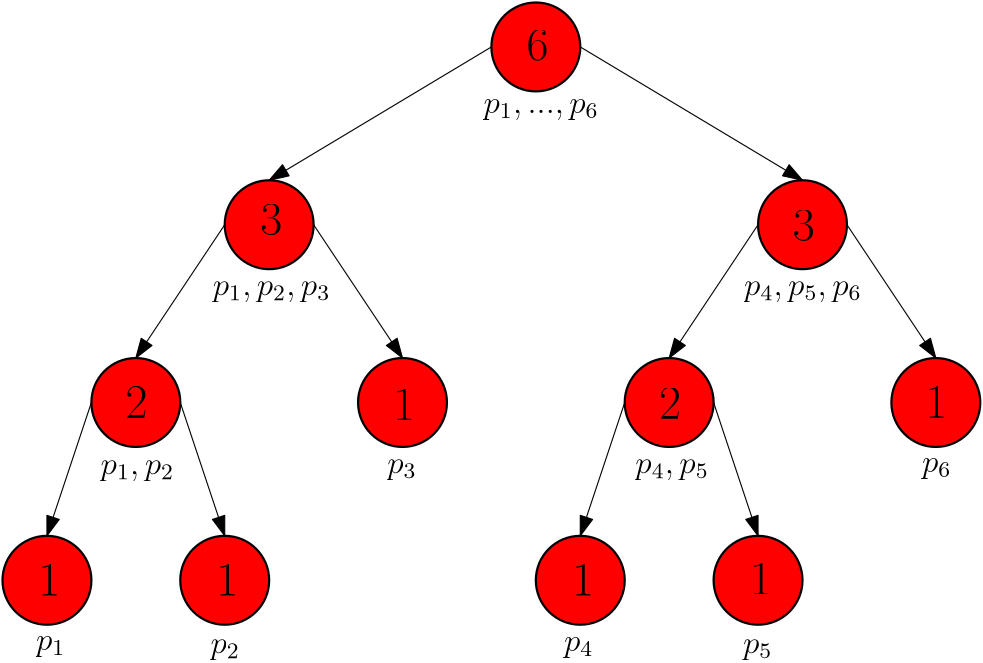 <?xml version="1.0"?>
<!DOCTYPE ipe SYSTEM "ipe.dtd">
<ipe version="70107" creator="Ipe 7.2.2">
<info created="D:20160305105738" modified="D:20160305113350"/>
<ipestyle name="basic">
<symbol name="arrow/arc(spx)">
<path stroke="sym-stroke" fill="sym-stroke" pen="sym-pen">
0 0 m
-1 0.333 l
-1 -0.333 l
h
</path>
</symbol>
<symbol name="arrow/farc(spx)">
<path stroke="sym-stroke" fill="white" pen="sym-pen">
0 0 m
-1 0.333 l
-1 -0.333 l
h
</path>
</symbol>
<symbol name="arrow/ptarc(spx)">
<path stroke="sym-stroke" fill="sym-stroke" pen="sym-pen">
0 0 m
-1 0.333 l
-0.8 0 l
-1 -0.333 l
h
</path>
</symbol>
<symbol name="arrow/fptarc(spx)">
<path stroke="sym-stroke" fill="white" pen="sym-pen">
0 0 m
-1 0.333 l
-0.8 0 l
-1 -0.333 l
h
</path>
</symbol>
<symbol name="mark/circle(sx)" transformations="translations">
<path fill="sym-stroke">
0.6 0 0 0.6 0 0 e
0.4 0 0 0.4 0 0 e
</path>
</symbol>
<symbol name="mark/disk(sx)" transformations="translations">
<path fill="sym-stroke">
0.6 0 0 0.6 0 0 e
</path>
</symbol>
<symbol name="mark/fdisk(sfx)" transformations="translations">
<group>
<path fill="sym-fill">
0.5 0 0 0.5 0 0 e
</path>
<path fill="sym-stroke" fillrule="eofill">
0.6 0 0 0.6 0 0 e
0.4 0 0 0.4 0 0 e
</path>
</group>
</symbol>
<symbol name="mark/box(sx)" transformations="translations">
<path fill="sym-stroke" fillrule="eofill">
-0.6 -0.6 m
0.6 -0.6 l
0.6 0.6 l
-0.6 0.6 l
h
-0.4 -0.4 m
0.4 -0.4 l
0.4 0.4 l
-0.4 0.4 l
h
</path>
</symbol>
<symbol name="mark/square(sx)" transformations="translations">
<path fill="sym-stroke">
-0.6 -0.6 m
0.6 -0.6 l
0.6 0.6 l
-0.6 0.6 l
h
</path>
</symbol>
<symbol name="mark/fsquare(sfx)" transformations="translations">
<group>
<path fill="sym-fill">
-0.5 -0.5 m
0.5 -0.5 l
0.5 0.5 l
-0.5 0.5 l
h
</path>
<path fill="sym-stroke" fillrule="eofill">
-0.6 -0.6 m
0.6 -0.6 l
0.6 0.6 l
-0.6 0.6 l
h
-0.4 -0.4 m
0.4 -0.4 l
0.4 0.4 l
-0.4 0.4 l
h
</path>
</group>
</symbol>
<symbol name="mark/cross(sx)" transformations="translations">
<group>
<path fill="sym-stroke">
-0.43 -0.57 m
0.57 0.43 l
0.43 0.57 l
-0.57 -0.43 l
h
</path>
<path fill="sym-stroke">
-0.43 0.57 m
0.57 -0.43 l
0.43 -0.57 l
-0.57 0.43 l
h
</path>
</group>
</symbol>
<symbol name="arrow/fnormal(spx)">
<path stroke="sym-stroke" fill="white" pen="sym-pen">
0 0 m
-1 0.333 l
-1 -0.333 l
h
</path>
</symbol>
<symbol name="arrow/pointed(spx)">
<path stroke="sym-stroke" fill="sym-stroke" pen="sym-pen">
0 0 m
-1 0.333 l
-0.8 0 l
-1 -0.333 l
h
</path>
</symbol>
<symbol name="arrow/fpointed(spx)">
<path stroke="sym-stroke" fill="white" pen="sym-pen">
0 0 m
-1 0.333 l
-0.8 0 l
-1 -0.333 l
h
</path>
</symbol>
<symbol name="arrow/linear(spx)">
<path stroke="sym-stroke" pen="sym-pen">
-1 0.333 m
0 0 l
-1 -0.333 l
</path>
</symbol>
<symbol name="arrow/fdouble(spx)">
<path stroke="sym-stroke" fill="white" pen="sym-pen">
0 0 m
-1 0.333 l
-1 -0.333 l
h
-1 0 m
-2 0.333 l
-2 -0.333 l
h
</path>
</symbol>
<symbol name="arrow/double(spx)">
<path stroke="sym-stroke" fill="sym-stroke" pen="sym-pen">
0 0 m
-1 0.333 l
-1 -0.333 l
h
-1 0 m
-2 0.333 l
-2 -0.333 l
h
</path>
</symbol>
<pen name="heavier" value="0.8"/>
<pen name="fat" value="1.2"/>
<pen name="ultrafat" value="2"/>
<symbolsize name="large" value="5"/>
<symbolsize name="small" value="2"/>
<symbolsize name="tiny" value="1.1"/>
<arrowsize name="large" value="10"/>
<arrowsize name="small" value="5"/>
<arrowsize name="tiny" value="3"/>
<color name="red" value="1 0 0"/>
<color name="green" value="0 1 0"/>
<color name="blue" value="0 0 1"/>
<color name="yellow" value="1 1 0"/>
<color name="orange" value="1 0.647 0"/>
<color name="gold" value="1 0.843 0"/>
<color name="purple" value="0.627 0.125 0.941"/>
<color name="gray" value="0.745"/>
<color name="brown" value="0.647 0.165 0.165"/>
<color name="navy" value="0 0 0.502"/>
<color name="pink" value="1 0.753 0.796"/>
<color name="seagreen" value="0.18 0.545 0.341"/>
<color name="turquoise" value="0.251 0.878 0.816"/>
<color name="violet" value="0.933 0.51 0.933"/>
<color name="darkblue" value="0 0 0.545"/>
<color name="darkcyan" value="0 0.545 0.545"/>
<color name="darkgray" value="0.663"/>
<color name="darkgreen" value="0 0.392 0"/>
<color name="darkmagenta" value="0.545 0 0.545"/>
<color name="darkorange" value="1 0.549 0"/>
<color name="darkred" value="0.545 0 0"/>
<color name="lightblue" value="0.678 0.847 0.902"/>
<color name="lightcyan" value="0.878 1 1"/>
<color name="lightgray" value="0.827"/>
<color name="lightgreen" value="0.565 0.933 0.565"/>
<color name="lightyellow" value="1 1 0.878"/>
<dashstyle name="dashed" value="[4] 0"/>
<dashstyle name="dotted" value="[1 3] 0"/>
<dashstyle name="dash dotted" value="[4 2 1 2] 0"/>
<dashstyle name="dash dot dotted" value="[4 2 1 2 1 2] 0"/>
<textsize name="large" value="\large"/>
<textsize name="Large" value="\Large"/>
<textsize name="LARGE" value="\LARGE"/>
<textsize name="huge" value="\huge"/>
<textsize name="Huge" value="\Huge"/>
<textsize name="small" value="\small"/>
<textsize name="footnote" value="\footnotesize"/>
<textsize name="tiny" value="\tiny"/>
<textstyle name="center" begin="\begin{center}" end="\end{center}"/>
<textstyle name="itemize" begin="\begin{itemize}" end="\end{itemize}"/>
<textstyle name="item" begin="\begin{itemize}\item{}" end="\end{itemize}"/>
<gridsize name="4 pts" value="4"/>
<gridsize name="8 pts (~3 mm)" value="8"/>
<gridsize name="16 pts (~6 mm)" value="16"/>
<gridsize name="32 pts (~12 mm)" value="32"/>
<gridsize name="10 pts (~3.5 mm)" value="10"/>
<gridsize name="20 pts (~7 mm)" value="20"/>
<gridsize name="14 pts (~5 mm)" value="14"/>
<gridsize name="28 pts (~10 mm)" value="28"/>
<gridsize name="56 pts (~20 mm)" value="56"/>
<anglesize name="90 deg" value="90"/>
<anglesize name="60 deg" value="60"/>
<anglesize name="45 deg" value="45"/>
<anglesize name="30 deg" value="30"/>
<anglesize name="22.5 deg" value="22.5"/>
<opacity name="10%" value="0.1"/>
<opacity name="30%" value="0.3"/>
<opacity name="50%" value="0.5"/>
<opacity name="75%" value="0.75"/>
<tiling name="falling" angle="-60" step="4" width="1"/>
<tiling name="rising" angle="30" step="4" width="1"/>
</ipestyle>
<page>
<layer name="alpha"/>
<view layers="alpha" active="alpha"/>
<path layer="alpha" stroke="black" fill="red" pen="heavier">
16 0 0 16 320 736 e
</path>
<path stroke="black" fill="red" pen="heavier">
16 0 0 16 224 800 e
</path>
<path stroke="black" fill="red" pen="heavier">
16 0 0 16 112 608 e
</path>
<path stroke="black" rarrow="normal/normal">
128 752 m
208 800 l
208 800 l
</path>
<path stroke="black" rarrow="normal/normal">
320 752 m
240 800 l
240 800 l
</path>
<text matrix="1 0 0 1 -10.1959 -30.5877" transformations="translations" pos="215.363 806.826" stroke="black" type="label" width="41.458" height="5.152" depth="2.32" valign="baseline" size="large">$p_1,...,p_6$</text>
<text matrix="1 0 0 1 -4.89404 -5.70971" transformations="translations" pos="112.588 716.286" stroke="black" type="label" width="42.311" height="5.152" depth="2.32" valign="baseline" size="large">$p_1,p_2,p_3$</text>
<text matrix="1 0 0 1 -6.52538 -7.34106" transformations="translations" pos="305.495 717.917" stroke="black" type="label" width="42.311" height="5.152" depth="2.32" valign="baseline" size="large">$p_4,p_5,p_6$</text>
<path stroke="black" fill="red" pen="heavier">
16 0 0 16 176 672 e
</path>
<path stroke="black" fill="red" pen="heavier">
16 0 0 16 272 672 e
</path>
<path stroke="black" fill="red" pen="heavier">
16 0 0 16 80 672 e
</path>
<path stroke="black" fill="red" pen="heavier">
16 0 0 16 48 608 e
</path>
<path stroke="black" fill="red" pen="heavier">
16 0 0 16 240 608 e
</path>
<path stroke="black" fill="red" pen="heavier">
16 0 0 16 304 608 e
</path>
<path stroke="black" fill="red" pen="heavier">
16 0 0 16 368 672 e
</path>
<path stroke="black" rarrow="normal/normal">
80 688 m
112 736 l
</path>
<path stroke="black" rarrow="normal/normal">
176 688 m
144 736 l
</path>
<path stroke="black" rarrow="normal/normal">
272 688 m
304 736 l
</path>
<path stroke="black" rarrow="normal/normal">
368 688 m
336 736 l
</path>
<path stroke="black" rarrow="normal/normal">
48 624 m
64 672 l
</path>
<path stroke="black" rarrow="normal/normal">
112 624 m
96 672 l
</path>
<path stroke="black" rarrow="normal/normal">
240 624 m
256 672 l
</path>
<path stroke="black" rarrow="normal/normal">
304 624 m
288 672 l
</path>
<text matrix="1 0 0 1 1.63135 -6.11755" transformations="translations" pos="65.6872 652.256" stroke="black" type="label" width="26.459" height="5.152" depth="2.32" valign="baseline" size="large">$p_1,p_2$</text>
<text matrix="1 0 0 1 7.74889 -6.52538" transformations="translations" pos="162.752 653.071" stroke="black" type="label" width="10.607" height="5.152" depth="2.32" valign="baseline" size="large">$p_3$</text>
<text matrix="1 0 0 1 1.63135 -8.9724" transformations="translations" pos="258.186 655.518" stroke="black" type="label" width="26.459" height="5.152" depth="2.32" valign="baseline" size="large">$p_4,p_5$</text>
<text matrix="1 0 0 1 4.4862 -4.89404" transformations="translations" pos="358.514 651.848" stroke="black" type="label" width="10.607" height="5.152" depth="2.32" valign="baseline" size="large">$p_6$</text>
<text matrix="1 0 0 1 2.03918 -4.4862" transformations="translations" pos="42.0327 587.41" stroke="black" type="label" width="10.607" height="5.152" depth="2.32" valign="baseline" size="large">$p_1$</text>
<text matrix="1 0 0 1 4.07836 -5.30187" transformations="translations" pos="102.8 587.002" stroke="black" type="label" width="10.607" height="5.152" depth="2.32" valign="baseline" size="large">$p_2$</text>
<text matrix="1 0 0 1 5.70971 -2.03918" transformations="translations" pos="228.414 584.555" stroke="black" type="label" width="10.607" height="5.152" depth="2.32" valign="baseline" size="large">$p_4$</text>
<text matrix="1 0 0 1 4.07836 -5.30187" transformations="translations" pos="294.483 587.002" stroke="black" type="label" width="10.607" height="5.152" depth="2.32" valign="baseline" size="large">$p_5$</text>
<text matrix="1 0 0 1 2.03918 -6.11755" transformations="translations" pos="218.626 801.116" stroke="black" type="label" width="7.895" height="11.097" depth="0" valign="baseline" size="LARGE">6</text>
<text matrix="1 0 0 1 0.407836 -7.74889" transformations="translations" pos="123.6 738.309" stroke="black" type="label" width="7.895" height="11.097" depth="0" valign="baseline" size="LARGE">3</text>
<text matrix="1 0 0 1 -3.26269 -9.78807" transformations="translations" pos="319.769 739.94" stroke="black" type="label" width="7.895" height="11.097" depth="0" valign="baseline" size="LARGE">3</text>
<text matrix="1 0 0 1 -6.11755 -4.89404" transformations="translations" pos="82.4085 671.424" stroke="black" type="label" width="7.895" height="11.097" depth="0" valign="baseline" size="LARGE">2</text>
<text matrix="1 0 0 1 -0.407836 -4.4862" transformations="translations" pos="172.948 670.2" stroke="black" type="label" width="7.895" height="11.097" depth="0" valign="baseline" size="LARGE">1</text>
<text matrix="1 0 0 1 -4.4862 -6.52538" transformations="translations" pos="272.868 672.647" stroke="black" type="label" width="7.895" height="11.097" depth="0" valign="baseline" size="LARGE">2</text>
<text matrix="1 0 0 1 -2.03918 -2.85486" transformations="translations" pos="366.263 669.385" stroke="black" type="label" width="7.895" height="11.097" depth="0" valign="baseline" size="LARGE">1</text>
<text matrix="1 0 0 1 -1.63135 -8.56457" transformations="translations" pos="46.5189 611.064" stroke="black" type="label" width="7.895" height="11.097" depth="0" valign="baseline" size="LARGE">1</text>
<text matrix="1 0 0 1 -3.26269 -7.34106" transformations="translations" pos="112.181 609.841" stroke="black" type="label" width="7.895" height="11.097" depth="0" valign="baseline" size="LARGE">1</text>
<text matrix="1 0 0 1 0.815673 -6.11755" transformations="translations" pos="236.163 608.617" stroke="black" type="label" width="7.895" height="11.097" depth="0" valign="baseline" size="LARGE">1</text>
<text matrix="1 0 0 1 -3.26269 -7.34106" transformations="translations" pos="304.272 610.248" stroke="black" type="label" width="7.895" height="11.097" depth="0" valign="baseline" size="LARGE">1</text>
<path stroke="black" fill="red" pen="heavier">
16 0 0 16 128 736 e
</path>
<text matrix="1 0 0 1 0 -8.9724" transformations="translations" pos="124.824 741.164" stroke="black" type="label" width="7.895" height="11.097" depth="0" valign="baseline" size="LARGE">3</text>
</page>
</ipe>
